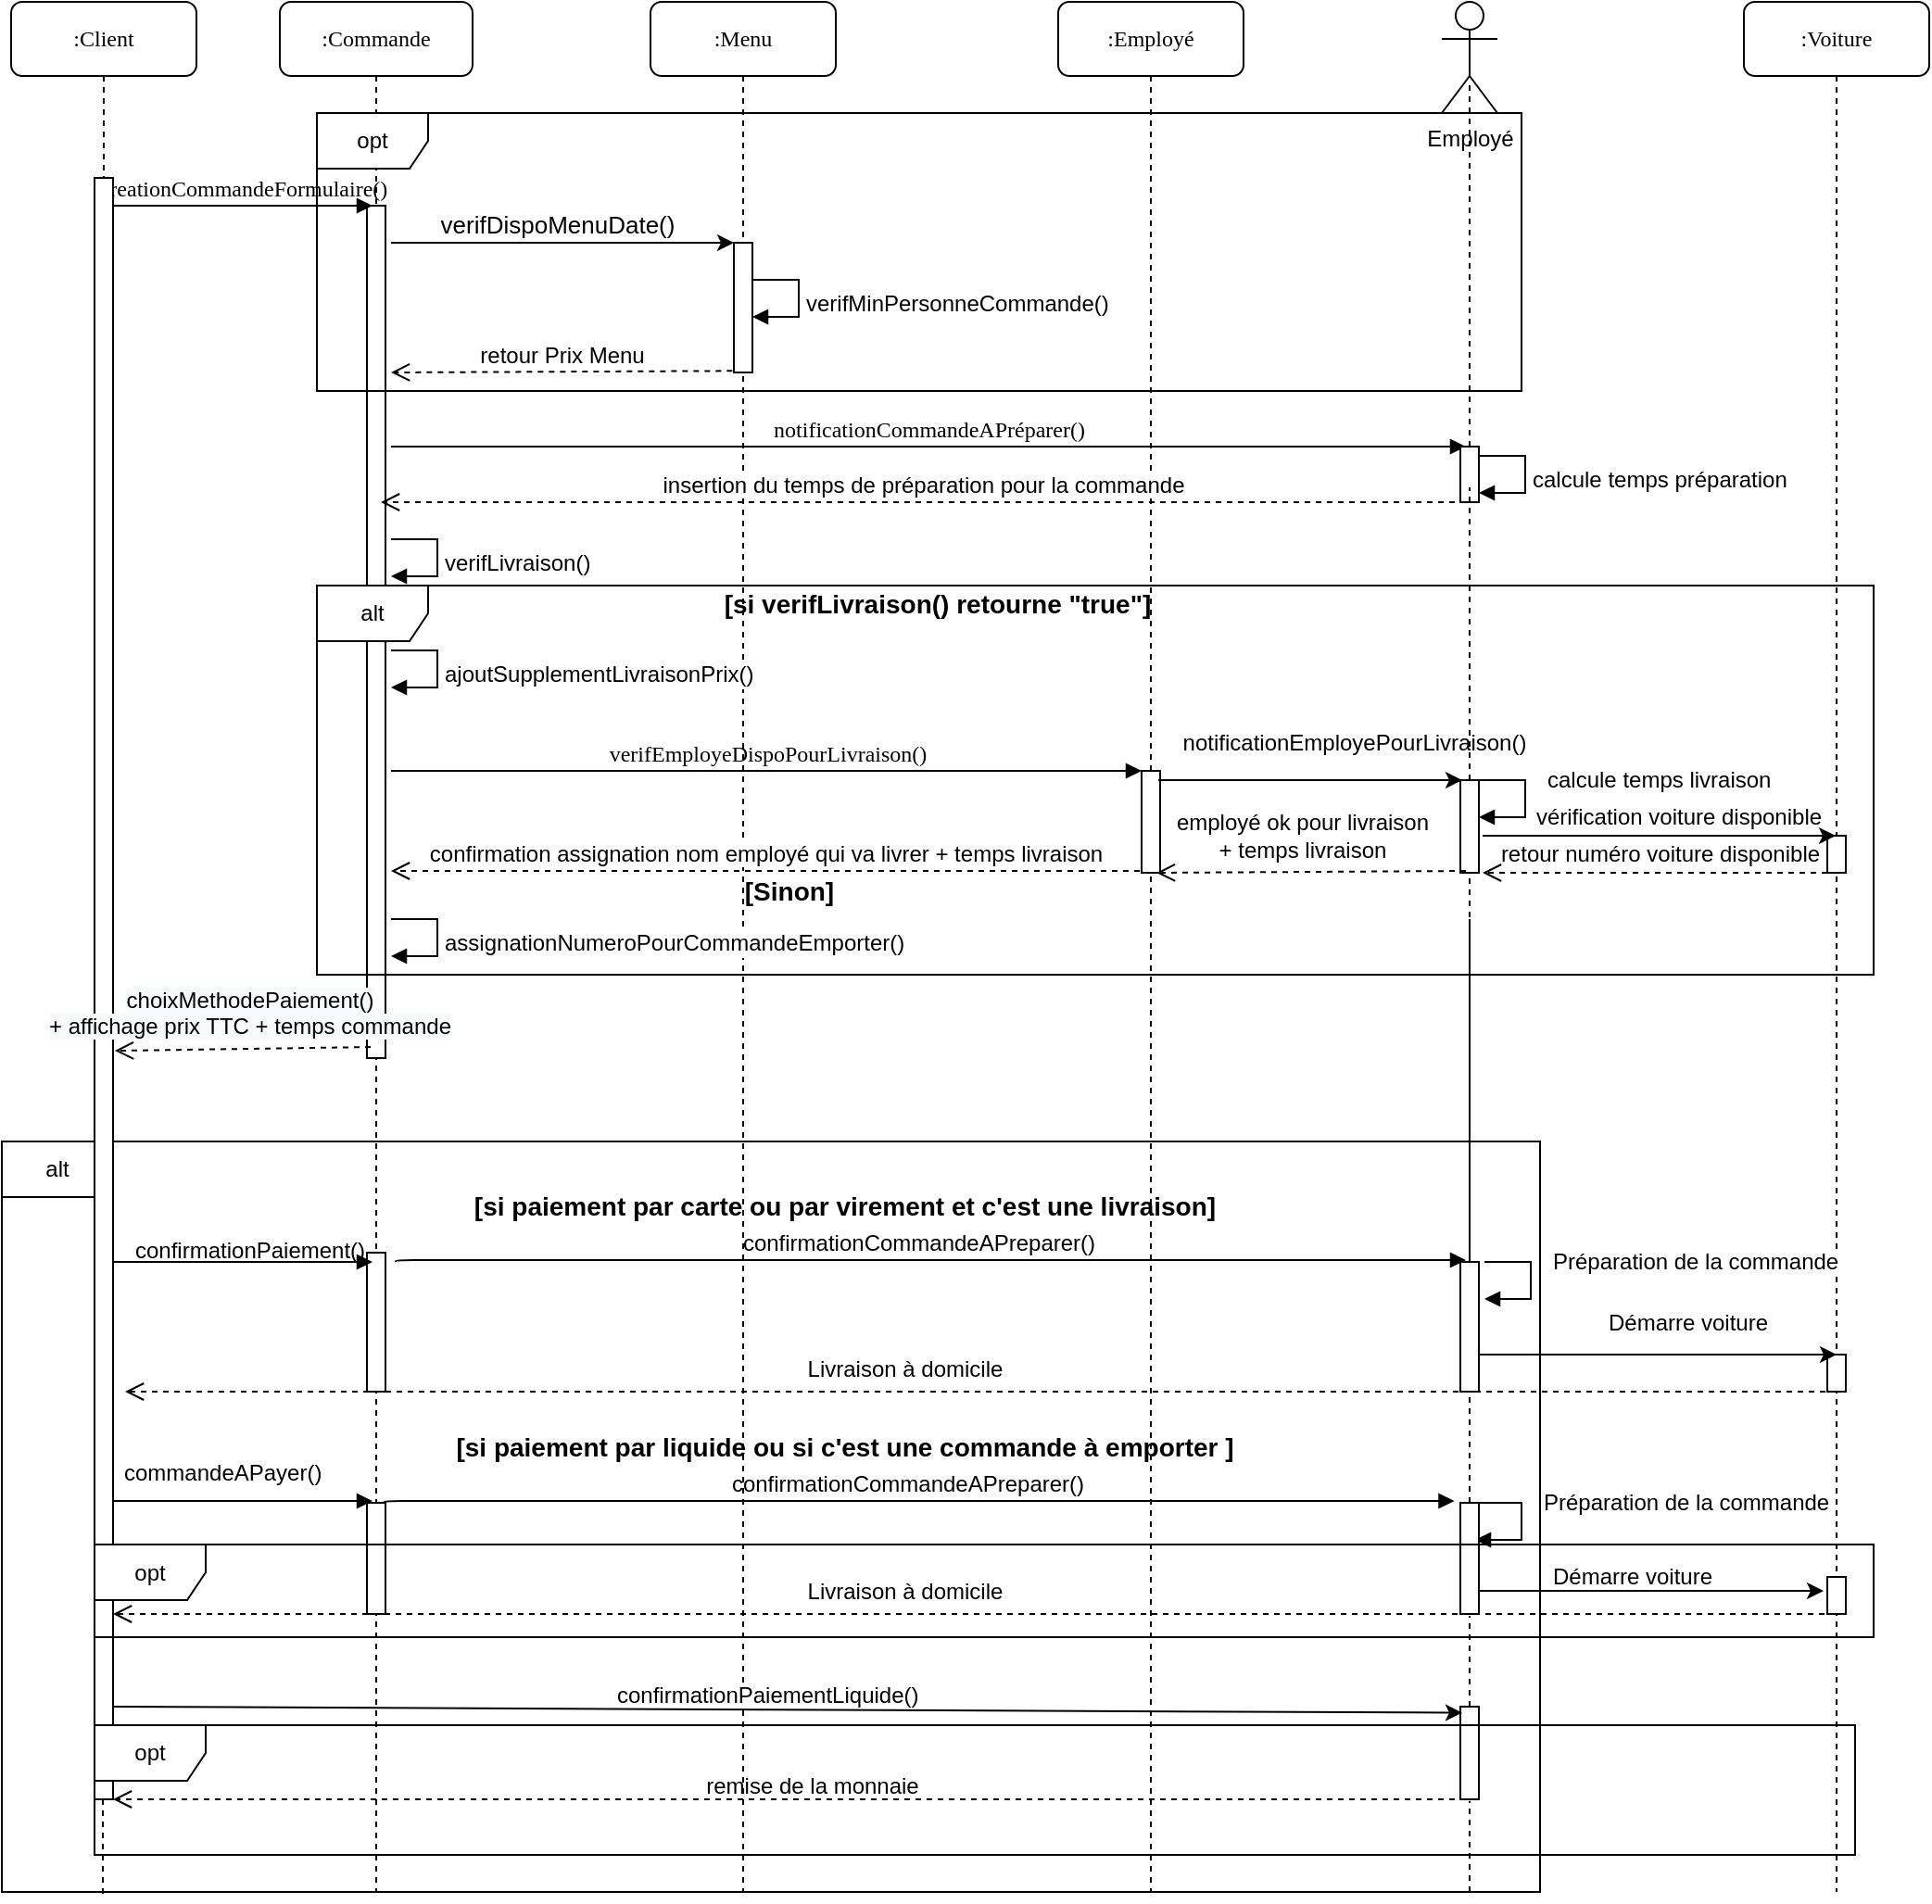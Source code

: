 <mxfile version="14.4.9" type="github">
  <diagram name="Page-1" id="13e1069c-82ec-6db2-03f1-153e76fe0fe0">
    <mxGraphModel dx="1422" dy="762" grid="1" gridSize="10" guides="1" tooltips="1" connect="1" arrows="1" fold="1" page="1" pageScale="1" pageWidth="1169" pageHeight="827" background="#ffffff" math="0" shadow="0">
      <root>
        <mxCell id="0" />
        <mxCell id="1" parent="0" />
        <mxCell id="tNndhrwOQ5jODoIzb9KM-20" value="" style="endArrow=none;dashed=1;html=1;exitX=0.486;exitY=0.999;exitDx=0;exitDy=0;exitPerimeter=0;" parent="1" edge="1">
          <mxGeometry width="50" height="50" relative="1" as="geometry">
            <mxPoint x="84.86" y="859.795" as="sourcePoint" />
            <mxPoint x="84.31" y="950" as="targetPoint" />
          </mxGeometry>
        </mxCell>
        <mxCell id="tNndhrwOQ5jODoIzb9KM-23" value=":Client" style="shape=umlLifeline;perimeter=lifelinePerimeter;whiteSpace=wrap;html=1;container=1;collapsible=0;recursiveResize=0;outlineConnect=0;rounded=1;shadow=0;comic=0;labelBackgroundColor=none;strokeWidth=1;fontFamily=Verdana;fontSize=12;align=center;" parent="1" vertex="1">
          <mxGeometry x="35" y="30" width="100" height="690" as="geometry" />
        </mxCell>
        <mxCell id="tNndhrwOQ5jODoIzb9KM-24" value="" style="html=1;points=[];perimeter=orthogonalPerimeter;" parent="tNndhrwOQ5jODoIzb9KM-23" vertex="1">
          <mxGeometry x="45" y="450" width="10" height="20" as="geometry" />
        </mxCell>
        <mxCell id="_CNvDfxLPx1KFOB0ygyv-52" value="alt" style="shape=umlFrame;whiteSpace=wrap;html=1;" parent="1" vertex="1">
          <mxGeometry x="30" y="645" width="830" height="405" as="geometry" />
        </mxCell>
        <mxCell id="_CNvDfxLPx1KFOB0ygyv-53" value="&lt;span style=&quot;font-size: 14px&quot;&gt;&lt;b&gt;[si paiement par carte ou par virement et c&#39;est une livraison]&lt;/b&gt;&lt;/span&gt;" style="text;html=1;strokeColor=none;fillColor=none;align=center;verticalAlign=middle;whiteSpace=wrap;rounded=0;" parent="1" vertex="1">
          <mxGeometry x="230" y="670" width="510" height="20" as="geometry" />
        </mxCell>
        <mxCell id="7baba1c4bc27f4b0-2" value=":Commande" style="shape=umlLifeline;perimeter=lifelinePerimeter;whiteSpace=wrap;html=1;container=1;collapsible=0;recursiveResize=0;outlineConnect=0;rounded=1;shadow=0;comic=0;labelBackgroundColor=none;strokeWidth=1;fontFamily=Verdana;fontSize=12;align=center;" parent="1" vertex="1">
          <mxGeometry x="180" y="30" width="104" height="1020" as="geometry" />
        </mxCell>
        <mxCell id="tXjSpjRW7CRqGUorNea_-64" value="" style="html=1;points=[];perimeter=orthogonalPerimeter;rounded=0;shadow=0;comic=0;labelBackgroundColor=none;strokeWidth=1;fontFamily=Verdana;fontSize=12;align=center;" parent="7baba1c4bc27f4b0-2" vertex="1">
          <mxGeometry x="47" y="110" width="10" height="460" as="geometry" />
        </mxCell>
        <mxCell id="tNndhrwOQ5jODoIzb9KM-62" value="" style="html=1;points=[];perimeter=orthogonalPerimeter;" parent="7baba1c4bc27f4b0-2" vertex="1">
          <mxGeometry x="47" y="810" width="10" height="60" as="geometry" />
        </mxCell>
        <mxCell id="7baba1c4bc27f4b0-3" value=":Menu" style="shape=umlLifeline;perimeter=lifelinePerimeter;whiteSpace=wrap;html=1;container=1;collapsible=0;recursiveResize=0;outlineConnect=0;rounded=1;shadow=0;comic=0;labelBackgroundColor=none;strokeWidth=1;fontFamily=Verdana;fontSize=12;align=center;" parent="1" vertex="1">
          <mxGeometry x="380" y="30" width="100" height="1020" as="geometry" />
        </mxCell>
        <mxCell id="7baba1c4bc27f4b0-13" value="" style="html=1;points=[];perimeter=orthogonalPerimeter;rounded=0;shadow=0;comic=0;labelBackgroundColor=none;strokeWidth=1;fontFamily=Verdana;fontSize=12;align=center;" parent="7baba1c4bc27f4b0-3" vertex="1">
          <mxGeometry x="45" y="130" width="10" height="70" as="geometry" />
        </mxCell>
        <mxCell id="tXjSpjRW7CRqGUorNea_-12" value="creationCommandeFormulaire()" style="html=1;verticalAlign=bottom;endArrow=block;labelBackgroundColor=none;fontFamily=Verdana;fontSize=12;edgeStyle=elbowEdgeStyle;elbow=vertical;" parent="1" edge="1">
          <mxGeometry relative="1" as="geometry">
            <mxPoint x="90" y="140" as="sourcePoint" />
            <mxPoint x="230" y="140" as="targetPoint" />
          </mxGeometry>
        </mxCell>
        <mxCell id="tXjSpjRW7CRqGUorNea_-13" value="" style="html=1;points=[];perimeter=orthogonalPerimeter;rounded=0;shadow=0;comic=0;labelBackgroundColor=none;strokeWidth=1;fontFamily=Verdana;fontSize=12;align=center;" parent="1" vertex="1">
          <mxGeometry x="80" y="125" width="10" height="875" as="geometry" />
        </mxCell>
        <mxCell id="tXjSpjRW7CRqGUorNea_-69" value="" style="endArrow=classic;html=1;fontSize=13;exitX=1.1;exitY=0;exitDx=0;exitDy=0;exitPerimeter=0;" parent="1" target="7baba1c4bc27f4b0-13" edge="1">
          <mxGeometry width="50" height="50" relative="1" as="geometry">
            <mxPoint x="240" y="160" as="sourcePoint" />
            <mxPoint x="394" y="160" as="targetPoint" />
          </mxGeometry>
        </mxCell>
        <mxCell id="tXjSpjRW7CRqGUorNea_-78" value="verifDispoMenuDate()" style="text;html=1;strokeColor=none;fillColor=none;align=center;verticalAlign=middle;whiteSpace=wrap;rounded=0;fontSize=13;" parent="1" vertex="1">
          <mxGeometry x="310" y="140" width="40" height="20" as="geometry" />
        </mxCell>
        <mxCell id="tXjSpjRW7CRqGUorNea_-83" value="verifMinPersonneCommande()" style="edgeStyle=orthogonalEdgeStyle;html=1;align=left;spacingLeft=2;endArrow=block;rounded=0;entryX=1;entryY=0;fontSize=12;" parent="1" edge="1">
          <mxGeometry x="0.067" relative="1" as="geometry">
            <mxPoint x="435" y="180" as="sourcePoint" />
            <Array as="points">
              <mxPoint x="460" y="180" />
            </Array>
            <mxPoint x="435" y="200" as="targetPoint" />
            <mxPoint as="offset" />
          </mxGeometry>
        </mxCell>
        <mxCell id="tXjSpjRW7CRqGUorNea_-86" value="retour Prix Menu" style="html=1;verticalAlign=bottom;endArrow=open;dashed=1;endSize=8;fontSize=12;exitX=-0.083;exitY=0.988;exitDx=0;exitDy=0;exitPerimeter=0;" parent="1" source="7baba1c4bc27f4b0-13" edge="1">
          <mxGeometry relative="1" as="geometry">
            <mxPoint x="660" y="290" as="sourcePoint" />
            <mxPoint x="240" y="230" as="targetPoint" />
          </mxGeometry>
        </mxCell>
        <mxCell id="tXjSpjRW7CRqGUorNea_-90" value="alt" style="shape=umlFrame;whiteSpace=wrap;html=1;" parent="1" vertex="1">
          <mxGeometry x="200" y="345" width="840" height="210" as="geometry" />
        </mxCell>
        <mxCell id="_CNvDfxLPx1KFOB0ygyv-1" value="&lt;span style=&quot;font-size: 14px&quot;&gt;&lt;b&gt;[si verifLivraison() retourne &quot;true&quot;]&lt;/b&gt;&lt;/span&gt;" style="text;html=1;strokeColor=none;fillColor=none;align=center;verticalAlign=middle;whiteSpace=wrap;rounded=0;" parent="1" vertex="1">
          <mxGeometry x="280" y="345" width="510" height="20" as="geometry" />
        </mxCell>
        <mxCell id="_CNvDfxLPx1KFOB0ygyv-3" value="ajoutSupplementLivraisonPrix()" style="edgeStyle=orthogonalEdgeStyle;html=1;align=left;spacingLeft=2;endArrow=block;rounded=0;entryX=1;entryY=0;fontSize=12;" parent="1" edge="1">
          <mxGeometry x="0.067" relative="1" as="geometry">
            <mxPoint x="240" y="380" as="sourcePoint" />
            <Array as="points">
              <mxPoint x="265" y="380" />
            </Array>
            <mxPoint x="240" y="400" as="targetPoint" />
            <mxPoint as="offset" />
          </mxGeometry>
        </mxCell>
        <mxCell id="_CNvDfxLPx1KFOB0ygyv-4" value="&lt;span style=&quot;font-size: 14px&quot;&gt;&lt;b&gt;[Sinon]&lt;/b&gt;&lt;/span&gt;" style="text;html=1;strokeColor=none;fillColor=none;align=center;verticalAlign=middle;whiteSpace=wrap;rounded=0;" parent="1" vertex="1">
          <mxGeometry x="240" y="500" width="430" height="20" as="geometry" />
        </mxCell>
        <mxCell id="_CNvDfxLPx1KFOB0ygyv-5" value=":Employé" style="shape=umlLifeline;perimeter=lifelinePerimeter;whiteSpace=wrap;html=1;container=1;collapsible=0;recursiveResize=0;outlineConnect=0;rounded=1;shadow=0;comic=0;labelBackgroundColor=none;strokeWidth=1;fontFamily=Verdana;fontSize=12;align=center;" parent="1" vertex="1">
          <mxGeometry x="600" y="30" width="100" height="1020" as="geometry" />
        </mxCell>
        <mxCell id="_CNvDfxLPx1KFOB0ygyv-8" value="" style="html=1;points=[];perimeter=orthogonalPerimeter;" parent="_CNvDfxLPx1KFOB0ygyv-5" vertex="1">
          <mxGeometry x="45" y="415" width="10" height="55" as="geometry" />
        </mxCell>
        <mxCell id="_CNvDfxLPx1KFOB0ygyv-6" value="verifEmployeDispoPourLivraison()" style="html=1;verticalAlign=bottom;endArrow=block;labelBackgroundColor=none;fontFamily=Verdana;fontSize=12;edgeStyle=elbowEdgeStyle;elbow=vertical;entryX=0;entryY=0;entryDx=0;entryDy=0;entryPerimeter=0;" parent="1" target="_CNvDfxLPx1KFOB0ygyv-8" edge="1">
          <mxGeometry relative="1" as="geometry">
            <mxPoint x="240" y="445" as="sourcePoint" />
            <mxPoint x="380" y="445" as="targetPoint" />
          </mxGeometry>
        </mxCell>
        <mxCell id="_CNvDfxLPx1KFOB0ygyv-9" value="verifLivraison()" style="edgeStyle=orthogonalEdgeStyle;html=1;align=left;spacingLeft=2;endArrow=block;rounded=0;entryX=1;entryY=0;fontSize=12;" parent="1" edge="1">
          <mxGeometry x="0.067" relative="1" as="geometry">
            <mxPoint x="240" y="320" as="sourcePoint" />
            <Array as="points">
              <mxPoint x="265" y="320" />
            </Array>
            <mxPoint x="240" y="340" as="targetPoint" />
            <mxPoint as="offset" />
          </mxGeometry>
        </mxCell>
        <mxCell id="_CNvDfxLPx1KFOB0ygyv-10" value="confirmation assignation nom employé qui va livrer + temps livraison" style="html=1;verticalAlign=bottom;endArrow=open;dashed=1;endSize=8;fontSize=12;" parent="1" edge="1">
          <mxGeometry relative="1" as="geometry">
            <mxPoint x="644" y="499" as="sourcePoint" />
            <mxPoint x="240" y="499" as="targetPoint" />
          </mxGeometry>
        </mxCell>
        <mxCell id="_CNvDfxLPx1KFOB0ygyv-17" value="Employé" style="shape=umlActor;verticalLabelPosition=bottom;verticalAlign=top;html=1;" parent="1" vertex="1">
          <mxGeometry x="807" y="30" width="30" height="60" as="geometry" />
        </mxCell>
        <mxCell id="_CNvDfxLPx1KFOB0ygyv-18" value="" style="endArrow=none;dashed=1;html=1;entryX=0.5;entryY=0.733;entryDx=0;entryDy=0;entryPerimeter=0;" parent="1" source="_CNvDfxLPx1KFOB0ygyv-42" target="_CNvDfxLPx1KFOB0ygyv-17" edge="1">
          <mxGeometry width="50" height="50" relative="1" as="geometry">
            <mxPoint x="822" y="720" as="sourcePoint" />
            <mxPoint x="760" y="320" as="targetPoint" />
          </mxGeometry>
        </mxCell>
        <mxCell id="_CNvDfxLPx1KFOB0ygyv-19" value="" style="endArrow=classic;html=1;entryX=0.1;entryY=0;entryDx=0;entryDy=0;entryPerimeter=0;" parent="1" target="_CNvDfxLPx1KFOB0ygyv-20" edge="1">
          <mxGeometry width="50" height="50" relative="1" as="geometry">
            <mxPoint x="654" y="450" as="sourcePoint" />
            <mxPoint x="820" y="455" as="targetPoint" />
          </mxGeometry>
        </mxCell>
        <mxCell id="_CNvDfxLPx1KFOB0ygyv-20" value="" style="html=1;points=[];perimeter=orthogonalPerimeter;" parent="1" vertex="1">
          <mxGeometry x="817" y="450" width="10" height="50" as="geometry" />
        </mxCell>
        <mxCell id="_CNvDfxLPx1KFOB0ygyv-21" value="" style="endArrow=none;dashed=1;html=1;" parent="1" source="tNndhrwOQ5jODoIzb9KM-42" target="_CNvDfxLPx1KFOB0ygyv-20" edge="1">
          <mxGeometry width="50" height="50" relative="1" as="geometry">
            <mxPoint x="822" y="940" as="sourcePoint" />
            <mxPoint x="822" y="480" as="targetPoint" />
            <Array as="points" />
          </mxGeometry>
        </mxCell>
        <mxCell id="_CNvDfxLPx1KFOB0ygyv-22" value="" style="html=1;verticalAlign=bottom;endArrow=open;dashed=1;endSize=8;fontSize=12;exitX=-0.083;exitY=0.988;exitDx=0;exitDy=0;exitPerimeter=0;" parent="1" edge="1">
          <mxGeometry relative="1" as="geometry">
            <mxPoint x="820" y="499.0" as="sourcePoint" />
            <mxPoint x="653" y="500" as="targetPoint" />
          </mxGeometry>
        </mxCell>
        <mxCell id="_CNvDfxLPx1KFOB0ygyv-24" value="notificationEmployePourLivraison()" style="text;html=1;strokeColor=none;fillColor=none;align=center;verticalAlign=middle;whiteSpace=wrap;rounded=0;" parent="1" vertex="1">
          <mxGeometry x="700" y="420" width="120" height="20" as="geometry" />
        </mxCell>
        <mxCell id="_CNvDfxLPx1KFOB0ygyv-33" value="calcule temps préparation" style="edgeStyle=orthogonalEdgeStyle;html=1;align=left;spacingLeft=2;endArrow=block;rounded=0;entryX=1;entryY=0;fontSize=12;" parent="1" edge="1">
          <mxGeometry x="0.067" relative="1" as="geometry">
            <mxPoint x="827" y="275" as="sourcePoint" />
            <Array as="points">
              <mxPoint x="852" y="275" />
            </Array>
            <mxPoint x="827" y="295" as="targetPoint" />
            <mxPoint as="offset" />
          </mxGeometry>
        </mxCell>
        <mxCell id="_CNvDfxLPx1KFOB0ygyv-35" value="employé ok pour livraison&lt;br&gt;+ temps livraison" style="text;html=1;strokeColor=none;fillColor=none;align=center;verticalAlign=middle;whiteSpace=wrap;rounded=0;" parent="1" vertex="1">
          <mxGeometry x="657" y="470" width="150" height="20" as="geometry" />
        </mxCell>
        <mxCell id="_CNvDfxLPx1KFOB0ygyv-37" value="assignationNumeroPourCommandeEmporter()" style="edgeStyle=orthogonalEdgeStyle;html=1;align=left;spacingLeft=2;endArrow=block;rounded=0;entryX=1;entryY=0;fontSize=12;" parent="1" edge="1">
          <mxGeometry x="0.067" relative="1" as="geometry">
            <mxPoint x="240" y="525" as="sourcePoint" />
            <Array as="points">
              <mxPoint x="265" y="525" />
            </Array>
            <mxPoint x="240" y="545" as="targetPoint" />
            <mxPoint as="offset" />
          </mxGeometry>
        </mxCell>
        <mxCell id="_CNvDfxLPx1KFOB0ygyv-39" value="notificationCommandeAPréparer()" style="html=1;verticalAlign=bottom;endArrow=block;labelBackgroundColor=none;fontFamily=Verdana;fontSize=12;edgeStyle=elbowEdgeStyle;elbow=vertical;" parent="1" edge="1">
          <mxGeometry relative="1" as="geometry">
            <mxPoint x="240" y="270" as="sourcePoint" />
            <mxPoint x="820" y="270" as="targetPoint" />
          </mxGeometry>
        </mxCell>
        <mxCell id="_CNvDfxLPx1KFOB0ygyv-41" value="insertion du temps de préparation pour la commande" style="html=1;verticalAlign=bottom;endArrow=open;dashed=1;endSize=8;fontSize=12;exitX=-0.083;exitY=0.988;exitDx=0;exitDy=0;exitPerimeter=0;" parent="1" edge="1">
          <mxGeometry relative="1" as="geometry">
            <mxPoint x="820" y="300" as="sourcePoint" />
            <mxPoint x="234.5" y="300" as="targetPoint" />
          </mxGeometry>
        </mxCell>
        <mxCell id="_CNvDfxLPx1KFOB0ygyv-42" value="" style="html=1;points=[];perimeter=orthogonalPerimeter;rounded=0;shadow=0;comic=0;labelBackgroundColor=none;strokeWidth=1;fontFamily=Verdana;fontSize=12;align=center;" parent="1" vertex="1">
          <mxGeometry x="817" y="270" width="10" height="30" as="geometry" />
        </mxCell>
        <mxCell id="_CNvDfxLPx1KFOB0ygyv-43" value="" style="endArrow=none;dashed=1;html=1;entryX=0.5;entryY=0.733;entryDx=0;entryDy=0;entryPerimeter=0;" parent="1" source="_CNvDfxLPx1KFOB0ygyv-20" target="_CNvDfxLPx1KFOB0ygyv-42" edge="1">
          <mxGeometry width="50" height="50" relative="1" as="geometry">
            <mxPoint x="822" y="455" as="sourcePoint" />
            <mxPoint x="822" y="73.98" as="targetPoint" />
          </mxGeometry>
        </mxCell>
        <mxCell id="_CNvDfxLPx1KFOB0ygyv-44" value="calcule temps livraison" style="edgeStyle=orthogonalEdgeStyle;html=1;align=left;spacingLeft=2;endArrow=block;rounded=0;entryX=1;entryY=0;fontSize=12;" parent="1" edge="1">
          <mxGeometry x="-0.286" y="8" relative="1" as="geometry">
            <mxPoint x="827" y="450" as="sourcePoint" />
            <Array as="points">
              <mxPoint x="852" y="450" />
            </Array>
            <mxPoint x="827" y="470" as="targetPoint" />
            <mxPoint as="offset" />
          </mxGeometry>
        </mxCell>
        <mxCell id="tXjSpjRW7CRqGUorNea_-42" value="opt" style="shape=umlFrame;whiteSpace=wrap;html=1;" parent="1" vertex="1">
          <mxGeometry x="200" y="90" width="650" height="150" as="geometry" />
        </mxCell>
        <mxCell id="_CNvDfxLPx1KFOB0ygyv-58" value="&lt;span style=&quot;font-size: 14px&quot;&gt;&lt;b&gt;[si paiement par liquide ou si c&#39;est une commande à emporter ]&lt;/b&gt;&lt;/span&gt;" style="text;html=1;strokeColor=none;fillColor=none;align=center;verticalAlign=middle;whiteSpace=wrap;rounded=0;" parent="1" vertex="1">
          <mxGeometry x="230" y="800" width="510" height="20" as="geometry" />
        </mxCell>
        <mxCell id="tNndhrwOQ5jODoIzb9KM-1" value=":Voiture" style="shape=umlLifeline;perimeter=lifelinePerimeter;whiteSpace=wrap;html=1;container=1;collapsible=0;recursiveResize=0;outlineConnect=0;rounded=1;shadow=0;comic=0;labelBackgroundColor=none;strokeWidth=1;fontFamily=Verdana;fontSize=12;align=center;" parent="1" vertex="1">
          <mxGeometry x="970" y="30" width="100" height="1020" as="geometry" />
        </mxCell>
        <mxCell id="tNndhrwOQ5jODoIzb9KM-2" value="" style="html=1;points=[];perimeter=orthogonalPerimeter;" parent="tNndhrwOQ5jODoIzb9KM-1" vertex="1">
          <mxGeometry x="45" y="450" width="10" height="20" as="geometry" />
        </mxCell>
        <mxCell id="tNndhrwOQ5jODoIzb9KM-59" value="" style="html=1;points=[];perimeter=orthogonalPerimeter;" parent="tNndhrwOQ5jODoIzb9KM-1" vertex="1">
          <mxGeometry x="45" y="730" width="10" height="20" as="geometry" />
        </mxCell>
        <mxCell id="tNndhrwOQ5jODoIzb9KM-68" value="" style="html=1;points=[];perimeter=orthogonalPerimeter;" parent="tNndhrwOQ5jODoIzb9KM-1" vertex="1">
          <mxGeometry x="45" y="850" width="10" height="20" as="geometry" />
        </mxCell>
        <mxCell id="tNndhrwOQ5jODoIzb9KM-3" value="" style="endArrow=classic;html=1;" parent="1" target="tNndhrwOQ5jODoIzb9KM-1" edge="1">
          <mxGeometry width="50" height="50" relative="1" as="geometry">
            <mxPoint x="829" y="480" as="sourcePoint" />
            <mxPoint x="760" y="330" as="targetPoint" />
          </mxGeometry>
        </mxCell>
        <mxCell id="tNndhrwOQ5jODoIzb9KM-4" value="vérification voiture disponible" style="text;html=1;strokeColor=none;fillColor=none;align=center;verticalAlign=middle;whiteSpace=wrap;rounded=0;" parent="1" vertex="1">
          <mxGeometry x="850" y="460" width="170" height="20" as="geometry" />
        </mxCell>
        <mxCell id="tNndhrwOQ5jODoIzb9KM-5" value="" style="html=1;verticalAlign=bottom;endArrow=open;dashed=1;endSize=8;fontSize=12;exitX=0;exitY=1;exitDx=0;exitDy=0;exitPerimeter=0;entryX=1.2;entryY=1;entryDx=0;entryDy=0;entryPerimeter=0;" parent="1" source="tNndhrwOQ5jODoIzb9KM-2" target="_CNvDfxLPx1KFOB0ygyv-20" edge="1">
          <mxGeometry relative="1" as="geometry">
            <mxPoint x="830" y="509" as="sourcePoint" />
            <mxPoint x="663" y="510" as="targetPoint" />
          </mxGeometry>
        </mxCell>
        <mxCell id="tNndhrwOQ5jODoIzb9KM-6" value="retour numéro voiture disponible" style="text;html=1;strokeColor=none;fillColor=none;align=center;verticalAlign=middle;whiteSpace=wrap;rounded=0;" parent="1" vertex="1">
          <mxGeometry x="830" y="480" width="190" height="20" as="geometry" />
        </mxCell>
        <mxCell id="_CNvDfxLPx1KFOB0ygyv-60" value="&lt;font face=&quot;helvetica&quot;&gt;&lt;span style=&quot;background-color: rgb(255 , 255 , 255)&quot;&gt;confirmationPaiement()&lt;/span&gt;&lt;/font&gt;" style="text;whiteSpace=wrap;html=1;" parent="1" vertex="1">
          <mxGeometry x="100" y="690" width="190" height="20" as="geometry" />
        </mxCell>
        <mxCell id="tNndhrwOQ5jODoIzb9KM-13" value="" style="endArrow=none;dashed=1;html=1;" parent="1" edge="1">
          <mxGeometry width="50" height="50" relative="1" as="geometry">
            <mxPoint x="90" y="870" as="sourcePoint" />
            <mxPoint x="90" y="870" as="targetPoint" />
          </mxGeometry>
        </mxCell>
        <mxCell id="tNndhrwOQ5jODoIzb9KM-19" value="" style="html=1;verticalAlign=bottom;endArrow=open;dashed=1;endSize=8;fontSize=12;exitX=0.993;exitY=0.613;exitDx=0;exitDy=0;exitPerimeter=0;entryX=0.007;entryY=0.638;entryDx=0;entryDy=0;entryPerimeter=0;" parent="1" edge="1">
          <mxGeometry relative="1" as="geometry">
            <mxPoint x="229.02" y="594.04" as="sourcePoint" />
            <mxPoint x="90.98" y="596.04" as="targetPoint" />
          </mxGeometry>
        </mxCell>
        <mxCell id="tNndhrwOQ5jODoIzb9KM-27" value="" style="html=1;verticalAlign=bottom;endArrow=block;labelBackgroundColor=none;fontFamily=Verdana;fontSize=12;edgeStyle=elbowEdgeStyle;elbow=vertical;" parent="1" edge="1">
          <mxGeometry relative="1" as="geometry">
            <mxPoint x="90" y="839" as="sourcePoint" />
            <mxPoint x="230" y="839" as="targetPoint" />
          </mxGeometry>
        </mxCell>
        <mxCell id="tNndhrwOQ5jODoIzb9KM-33" value="&lt;font face=&quot;helvetica&quot;&gt;&lt;span style=&quot;background-color: rgb(255 , 255 , 255)&quot;&gt;commandeAPayer()&lt;/span&gt;&lt;/font&gt;" style="text;whiteSpace=wrap;html=1;" parent="1" vertex="1">
          <mxGeometry x="94" y="810" width="190" height="20" as="geometry" />
        </mxCell>
        <mxCell id="tNndhrwOQ5jODoIzb9KM-36" value="" style="html=1;points=[];perimeter=orthogonalPerimeter;" parent="1" vertex="1">
          <mxGeometry x="227" y="705" width="10" height="75" as="geometry" />
        </mxCell>
        <mxCell id="tNndhrwOQ5jODoIzb9KM-37" value="" style="html=1;verticalAlign=bottom;endArrow=block;labelBackgroundColor=none;fontFamily=Verdana;fontSize=12;edgeStyle=elbowEdgeStyle;elbow=vertical;" parent="1" edge="1">
          <mxGeometry relative="1" as="geometry">
            <mxPoint x="90" y="710" as="sourcePoint" />
            <mxPoint x="230" y="710" as="targetPoint" />
          </mxGeometry>
        </mxCell>
        <mxCell id="tNndhrwOQ5jODoIzb9KM-44" value="" style="endArrow=none;dashed=1;html=1;" parent="1" source="tNndhrwOQ5jODoIzb9KM-66" target="tNndhrwOQ5jODoIzb9KM-42" edge="1">
          <mxGeometry width="50" height="50" relative="1" as="geometry">
            <mxPoint x="822" y="930" as="sourcePoint" />
            <mxPoint x="822" y="500" as="targetPoint" />
            <Array as="points">
              <mxPoint x="822" y="520" />
            </Array>
          </mxGeometry>
        </mxCell>
        <mxCell id="tNndhrwOQ5jODoIzb9KM-45" value="" style="html=1;verticalAlign=bottom;endArrow=block;labelBackgroundColor=none;fontFamily=Verdana;fontSize=12;edgeStyle=elbowEdgeStyle;elbow=vertical;exitX=0.75;exitY=1;exitDx=0;exitDy=0;entryX=0.3;entryY=-0.018;entryDx=0;entryDy=0;entryPerimeter=0;" parent="1" source="_CNvDfxLPx1KFOB0ygyv-60" target="tNndhrwOQ5jODoIzb9KM-42" edge="1">
          <mxGeometry relative="1" as="geometry">
            <mxPoint x="250" y="710" as="sourcePoint" />
            <mxPoint x="780" y="709" as="targetPoint" />
            <Array as="points">
              <mxPoint x="710" y="709" />
            </Array>
          </mxGeometry>
        </mxCell>
        <mxCell id="tNndhrwOQ5jODoIzb9KM-42" value="" style="html=1;points=[];perimeter=orthogonalPerimeter;" parent="1" vertex="1">
          <mxGeometry x="817" y="710" width="10" height="70" as="geometry" />
        </mxCell>
        <mxCell id="tNndhrwOQ5jODoIzb9KM-47" value="confirmationCommandeAPreparer()" style="text;html=1;strokeColor=none;fillColor=none;align=center;verticalAlign=middle;whiteSpace=wrap;rounded=0;" parent="1" vertex="1">
          <mxGeometry x="420" y="690" width="210" height="20" as="geometry" />
        </mxCell>
        <mxCell id="tNndhrwOQ5jODoIzb9KM-48" value="&lt;span style=&quot;color: rgb(0, 0, 0); font-family: helvetica; font-size: 12px; font-style: normal; font-weight: 400; letter-spacing: normal; text-indent: 0px; text-transform: none; word-spacing: 0px; background-color: rgb(248, 249, 250); display: inline; float: none;&quot;&gt;choixMethodePaiement()&lt;/span&gt;&lt;br style=&quot;color: rgb(0, 0, 0); font-family: helvetica; font-size: 12px; font-style: normal; font-weight: 400; letter-spacing: normal; text-indent: 0px; text-transform: none; word-spacing: 0px; background-color: rgb(248, 249, 250);&quot;&gt;&lt;span style=&quot;color: rgb(0, 0, 0); font-family: helvetica; font-size: 12px; font-style: normal; font-weight: 400; letter-spacing: normal; text-indent: 0px; text-transform: none; word-spacing: 0px; background-color: rgb(248, 249, 250); display: inline; float: none;&quot;&gt;+ affichage prix TTC + temps commande&lt;/span&gt;" style="text;whiteSpace=wrap;html=1;align=center;" parent="1" vertex="1">
          <mxGeometry x="44" y="555" width="240" height="40" as="geometry" />
        </mxCell>
        <mxCell id="tNndhrwOQ5jODoIzb9KM-49" value="Préparation de la commande" style="edgeStyle=orthogonalEdgeStyle;html=1;align=left;spacingLeft=2;endArrow=block;rounded=0;entryX=1;entryY=0;fontSize=12;" parent="1" edge="1">
          <mxGeometry x="-0.286" y="8" relative="1" as="geometry">
            <mxPoint x="830" y="710" as="sourcePoint" />
            <Array as="points">
              <mxPoint x="855" y="710" />
            </Array>
            <mxPoint x="830" y="730" as="targetPoint" />
            <mxPoint as="offset" />
          </mxGeometry>
        </mxCell>
        <mxCell id="tNndhrwOQ5jODoIzb9KM-53" value="" style="endArrow=classic;html=1;" parent="1" edge="1">
          <mxGeometry width="50" height="50" relative="1" as="geometry">
            <mxPoint x="827" y="760" as="sourcePoint" />
            <mxPoint x="1020" y="760" as="targetPoint" />
          </mxGeometry>
        </mxCell>
        <mxCell id="tNndhrwOQ5jODoIzb9KM-58" value="Démarre voiture" style="text;html=1;strokeColor=none;fillColor=none;align=center;verticalAlign=middle;whiteSpace=wrap;rounded=0;" parent="1" vertex="1">
          <mxGeometry x="820" y="732.5" width="240" height="20" as="geometry" />
        </mxCell>
        <mxCell id="tNndhrwOQ5jODoIzb9KM-61" value="Livraison à domicile" style="text;html=1;strokeColor=none;fillColor=none;align=center;verticalAlign=middle;whiteSpace=wrap;rounded=0;" parent="1" vertex="1">
          <mxGeometry x="450" y="760" width="135" height="15" as="geometry" />
        </mxCell>
        <mxCell id="tNndhrwOQ5jODoIzb9KM-63" value="" style="html=1;verticalAlign=bottom;endArrow=open;dashed=1;endSize=8;fontSize=12;entryX=1.6;entryY=0.888;entryDx=0;entryDy=0;entryPerimeter=0;" parent="1" edge="1">
          <mxGeometry relative="1" as="geometry">
            <mxPoint x="1020" y="780.0" as="sourcePoint" />
            <mxPoint x="96.5" y="780.0" as="targetPoint" />
          </mxGeometry>
        </mxCell>
        <mxCell id="tNndhrwOQ5jODoIzb9KM-64" value="" style="html=1;verticalAlign=bottom;endArrow=block;labelBackgroundColor=none;fontFamily=Verdana;fontSize=12;edgeStyle=elbowEdgeStyle;elbow=vertical;exitX=0.75;exitY=1;exitDx=0;exitDy=0;entryX=0.3;entryY=-0.018;entryDx=0;entryDy=0;entryPerimeter=0;" parent="1" edge="1">
          <mxGeometry relative="1" as="geometry">
            <mxPoint x="236.25" y="840" as="sourcePoint" />
            <mxPoint x="813.75" y="838.74" as="targetPoint" />
            <Array as="points">
              <mxPoint x="703.75" y="839" />
            </Array>
          </mxGeometry>
        </mxCell>
        <mxCell id="tNndhrwOQ5jODoIzb9KM-65" value="confirmationCommandeAPreparer()" style="text;html=1;strokeColor=none;fillColor=none;align=center;verticalAlign=middle;whiteSpace=wrap;rounded=0;" parent="1" vertex="1">
          <mxGeometry x="413.75" y="820" width="210" height="20" as="geometry" />
        </mxCell>
        <mxCell id="tNndhrwOQ5jODoIzb9KM-67" value="Préparation de la commande" style="edgeStyle=orthogonalEdgeStyle;html=1;align=left;spacingLeft=2;endArrow=block;rounded=0;entryX=1;entryY=0;fontSize=12;" parent="1" edge="1">
          <mxGeometry x="-0.286" y="8" relative="1" as="geometry">
            <mxPoint x="825" y="840" as="sourcePoint" />
            <Array as="points">
              <mxPoint x="850" y="840" />
            </Array>
            <mxPoint x="825" y="860" as="targetPoint" />
            <mxPoint as="offset" />
          </mxGeometry>
        </mxCell>
        <mxCell id="tNndhrwOQ5jODoIzb9KM-70" value="" style="endArrow=classic;html=1;" parent="1" edge="1">
          <mxGeometry width="50" height="50" relative="1" as="geometry">
            <mxPoint x="820" y="887.5" as="sourcePoint" />
            <mxPoint x="1013" y="887.5" as="targetPoint" />
          </mxGeometry>
        </mxCell>
        <mxCell id="tNndhrwOQ5jODoIzb9KM-71" value="" style="html=1;verticalAlign=bottom;endArrow=open;dashed=1;endSize=8;fontSize=12;entryX=1.6;entryY=0.888;entryDx=0;entryDy=0;entryPerimeter=0;" parent="1" edge="1">
          <mxGeometry relative="1" as="geometry">
            <mxPoint x="1013.5" y="900" as="sourcePoint" />
            <mxPoint x="90" y="900" as="targetPoint" />
          </mxGeometry>
        </mxCell>
        <mxCell id="tNndhrwOQ5jODoIzb9KM-72" value="Livraison à domicile" style="text;html=1;strokeColor=none;fillColor=none;align=center;verticalAlign=middle;whiteSpace=wrap;rounded=0;" parent="1" vertex="1">
          <mxGeometry x="450" y="880" width="135" height="15" as="geometry" />
        </mxCell>
        <mxCell id="tNndhrwOQ5jODoIzb9KM-75" value="&lt;font face=&quot;helvetica&quot;&gt;&lt;span style=&quot;background-color: rgb(255 , 255 , 255)&quot;&gt;confirmationPaiementLiquide()&lt;/span&gt;&lt;/font&gt;" style="text;whiteSpace=wrap;html=1;" parent="1" vertex="1">
          <mxGeometry x="360" y="930" width="190" height="20" as="geometry" />
        </mxCell>
        <mxCell id="tNndhrwOQ5jODoIzb9KM-69" value="Démarre voiture" style="text;html=1;strokeColor=none;fillColor=none;align=center;verticalAlign=middle;whiteSpace=wrap;rounded=0;" parent="1" vertex="1">
          <mxGeometry x="790" y="870" width="240" height="20" as="geometry" />
        </mxCell>
        <mxCell id="tNndhrwOQ5jODoIzb9KM-66" value="" style="html=1;points=[];perimeter=orthogonalPerimeter;" parent="1" vertex="1">
          <mxGeometry x="817" y="840" width="10" height="60" as="geometry" />
        </mxCell>
        <mxCell id="tNndhrwOQ5jODoIzb9KM-79" value="" style="endArrow=none;dashed=1;html=1;entryX=0.5;entryY=1.017;entryDx=0;entryDy=0;entryPerimeter=0;" parent="1" source="tNndhrwOQ5jODoIzb9KM-85" target="tNndhrwOQ5jODoIzb9KM-66" edge="1">
          <mxGeometry width="50" height="50" relative="1" as="geometry">
            <mxPoint x="822" y="1050" as="sourcePoint" />
            <mxPoint x="820.99" y="980" as="targetPoint" />
            <Array as="points" />
          </mxGeometry>
        </mxCell>
        <mxCell id="tNndhrwOQ5jODoIzb9KM-85" value="" style="html=1;points=[];perimeter=orthogonalPerimeter;" parent="1" vertex="1">
          <mxGeometry x="817" y="950" width="10" height="50" as="geometry" />
        </mxCell>
        <mxCell id="tNndhrwOQ5jODoIzb9KM-86" value="" style="endArrow=none;dashed=1;html=1;entryX=0.5;entryY=1.017;entryDx=0;entryDy=0;entryPerimeter=0;" parent="1" target="tNndhrwOQ5jODoIzb9KM-85" edge="1">
          <mxGeometry width="50" height="50" relative="1" as="geometry">
            <mxPoint x="822" y="1050" as="sourcePoint" />
            <mxPoint x="822" y="901.02" as="targetPoint" />
            <Array as="points" />
          </mxGeometry>
        </mxCell>
        <mxCell id="tNndhrwOQ5jODoIzb9KM-87" value="opt" style="shape=umlFrame;whiteSpace=wrap;html=1;" parent="1" vertex="1">
          <mxGeometry x="80" y="960" width="950" height="70" as="geometry" />
        </mxCell>
        <mxCell id="tNndhrwOQ5jODoIzb9KM-89" value="" style="html=1;verticalAlign=bottom;endArrow=open;dashed=1;endSize=8;fontSize=12;entryX=1.6;entryY=0.888;entryDx=0;entryDy=0;entryPerimeter=0;" parent="1" edge="1">
          <mxGeometry relative="1" as="geometry">
            <mxPoint x="820" y="1000" as="sourcePoint" />
            <mxPoint x="90" y="1000" as="targetPoint" />
          </mxGeometry>
        </mxCell>
        <mxCell id="tNndhrwOQ5jODoIzb9KM-90" value="remise de la monnaie" style="text;html=1;strokeColor=none;fillColor=none;align=center;verticalAlign=middle;whiteSpace=wrap;rounded=0;" parent="1" vertex="1">
          <mxGeometry x="400" y="985" width="135" height="15" as="geometry" />
        </mxCell>
        <mxCell id="tNndhrwOQ5jODoIzb9KM-91" value="" style="endArrow=none;dashed=1;html=1;" parent="1" edge="1">
          <mxGeometry width="50" height="50" relative="1" as="geometry">
            <mxPoint x="84.5" y="1000" as="sourcePoint" />
            <mxPoint x="84.5" y="1054" as="targetPoint" />
          </mxGeometry>
        </mxCell>
        <mxCell id="tNndhrwOQ5jODoIzb9KM-76" value="opt" style="shape=umlFrame;whiteSpace=wrap;html=1;" parent="1" vertex="1">
          <mxGeometry x="80" y="862.5" width="960" height="50" as="geometry" />
        </mxCell>
        <mxCell id="3Kx1hCJkpQ8_Dv2G_-po-1" value="" style="endArrow=classic;html=1;entryX=0.097;entryY=0.066;entryDx=0;entryDy=0;entryPerimeter=0;" parent="1" target="tNndhrwOQ5jODoIzb9KM-85" edge="1">
          <mxGeometry width="50" height="50" relative="1" as="geometry">
            <mxPoint x="90" y="950" as="sourcePoint" />
            <mxPoint x="570" y="900" as="targetPoint" />
          </mxGeometry>
        </mxCell>
      </root>
    </mxGraphModel>
  </diagram>
</mxfile>
